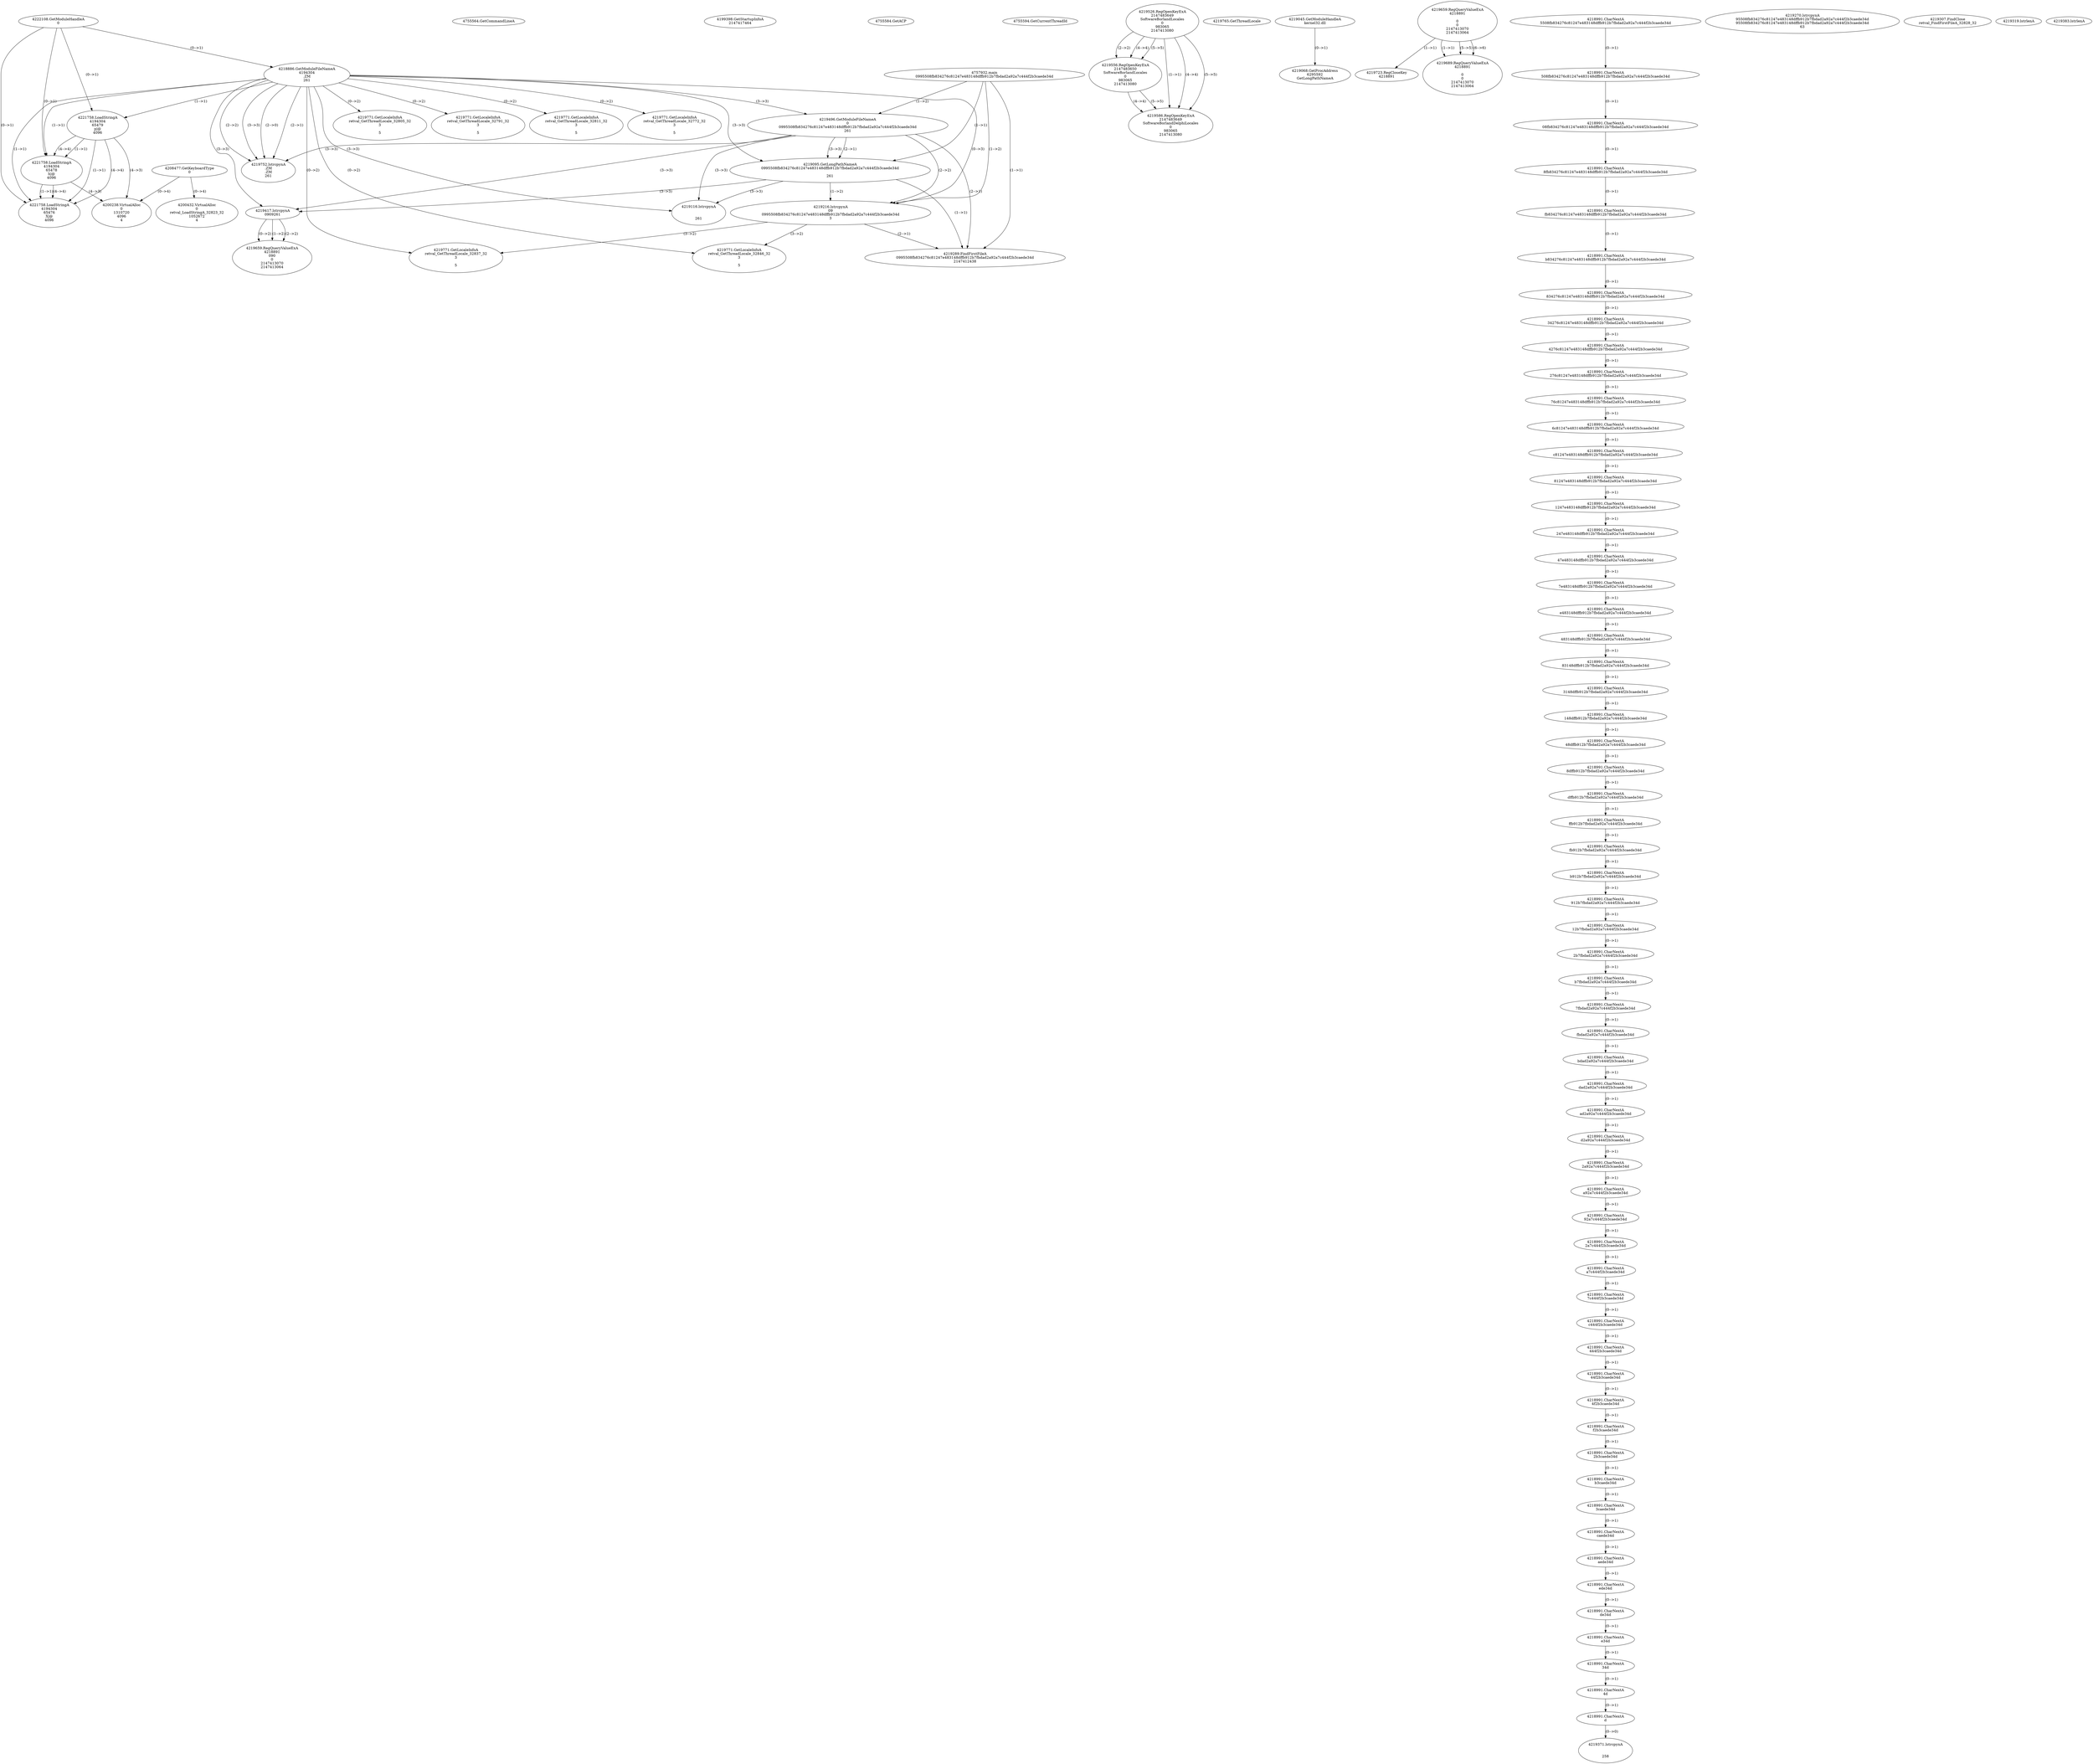 // Global SCDG with merge call
digraph {
	0 [label="4757932.main
0995508fb834276c81247e483148dffb912b7fbdad2a92a7c444f2b3caede34d"]
	1 [label="4222108.GetModuleHandleA
0"]
	2 [label="4208477.GetKeyboardType
0"]
	3 [label="4755564.GetCommandLineA
"]
	4 [label="4199398.GetStartupInfoA
2147417464"]
	5 [label="4755584.GetACP
"]
	6 [label="4755594.GetCurrentThreadId
"]
	7 [label="4218886.GetModuleFileNameA
4194304
.ZM
261"]
	1 -> 7 [label="(0-->1)"]
	8 [label="4219496.GetModuleFileNameA
0
0995508fb834276c81247e483148dffb912b7fbdad2a92a7c444f2b3caede34d
261"]
	0 -> 8 [label="(1-->2)"]
	7 -> 8 [label="(3-->3)"]
	9 [label="4219526.RegOpenKeyExA
2147483649
Software\Borland\Locales
0
983065
2147413080"]
	10 [label="4219556.RegOpenKeyExA
2147483650
Software\Borland\Locales
0
983065
2147413080"]
	9 -> 10 [label="(2-->2)"]
	9 -> 10 [label="(4-->4)"]
	9 -> 10 [label="(5-->5)"]
	11 [label="4219586.RegOpenKeyExA
2147483649
Software\Borland\Delphi\Locales
0
983065
2147413080"]
	9 -> 11 [label="(1-->1)"]
	9 -> 11 [label="(4-->4)"]
	10 -> 11 [label="(4-->4)"]
	9 -> 11 [label="(5-->5)"]
	10 -> 11 [label="(5-->5)"]
	12 [label="4219752.lstrcpynA
.ZM
.ZM
261"]
	7 -> 12 [label="(2-->1)"]
	7 -> 12 [label="(2-->2)"]
	7 -> 12 [label="(3-->3)"]
	8 -> 12 [label="(3-->3)"]
	7 -> 12 [label="(2-->0)"]
	13 [label="4219765.GetThreadLocale
"]
	14 [label="4219771.GetLocaleInfoA
retval_GetThreadLocale_32772_32
3

5"]
	7 -> 14 [label="(0-->2)"]
	15 [label="4221758.LoadStringA
4194304
65479
p|@
4096"]
	1 -> 15 [label="(0-->1)"]
	7 -> 15 [label="(1-->1)"]
	16 [label="4221758.LoadStringA
4194304
65478
h|@
4096"]
	1 -> 16 [label="(0-->1)"]
	7 -> 16 [label="(1-->1)"]
	15 -> 16 [label="(1-->1)"]
	15 -> 16 [label="(4-->4)"]
	17 [label="4221758.LoadStringA
4194304
65476
X|@
4096"]
	1 -> 17 [label="(0-->1)"]
	7 -> 17 [label="(1-->1)"]
	15 -> 17 [label="(1-->1)"]
	16 -> 17 [label="(1-->1)"]
	15 -> 17 [label="(4-->4)"]
	16 -> 17 [label="(4-->4)"]
	18 [label="4200432.VirtualAlloc
0
retval_LoadStringA_32823_32
1052672
4"]
	2 -> 18 [label="(0-->4)"]
	19 [label="4219045.GetModuleHandleA
kernel32.dll"]
	20 [label="4219068.GetProcAddress
6295592
GetLongPathNameA"]
	19 -> 20 [label="(0-->1)"]
	21 [label="4219095.GetLongPathNameA
0995508fb834276c81247e483148dffb912b7fbdad2a92a7c444f2b3caede34d

261"]
	0 -> 21 [label="(1-->1)"]
	8 -> 21 [label="(2-->1)"]
	7 -> 21 [label="(3-->3)"]
	8 -> 21 [label="(3-->3)"]
	22 [label="4219116.lstrcpynA


261"]
	7 -> 22 [label="(3-->3)"]
	8 -> 22 [label="(3-->3)"]
	21 -> 22 [label="(3-->3)"]
	23 [label="4219659.RegQueryValueExA
4218891

0
0
2147413070
2147413064"]
	24 [label="4219723.RegCloseKey
4218891"]
	23 -> 24 [label="(1-->1)"]
	25 [label="4219771.GetLocaleInfoA
retval_GetThreadLocale_32805_32
3

5"]
	7 -> 25 [label="(0-->2)"]
	26 [label="4219689.RegQueryValueExA
4218891

0
0
2147413070
2147413064"]
	23 -> 26 [label="(1-->1)"]
	23 -> 26 [label="(5-->5)"]
	23 -> 26 [label="(6-->6)"]
	27 [label="4219771.GetLocaleInfoA
retval_GetThreadLocale_32791_32
3

5"]
	7 -> 27 [label="(0-->2)"]
	28 [label="4200238.VirtualAlloc
0
1310720
4096
4"]
	15 -> 28 [label="(4-->3)"]
	16 -> 28 [label="(4-->3)"]
	2 -> 28 [label="(0-->4)"]
	29 [label="4219216.lstrcpynA
09
0995508fb834276c81247e483148dffb912b7fbdad2a92a7c444f2b3caede34d
3"]
	0 -> 29 [label="(1-->2)"]
	8 -> 29 [label="(2-->2)"]
	21 -> 29 [label="(1-->2)"]
	7 -> 29 [label="(0-->3)"]
	30 [label="4218991.CharNextA
5508fb834276c81247e483148dffb912b7fbdad2a92a7c444f2b3caede34d"]
	31 [label="4218991.CharNextA
508fb834276c81247e483148dffb912b7fbdad2a92a7c444f2b3caede34d"]
	30 -> 31 [label="(0-->1)"]
	32 [label="4218991.CharNextA
08fb834276c81247e483148dffb912b7fbdad2a92a7c444f2b3caede34d"]
	31 -> 32 [label="(0-->1)"]
	33 [label="4218991.CharNextA
8fb834276c81247e483148dffb912b7fbdad2a92a7c444f2b3caede34d"]
	32 -> 33 [label="(0-->1)"]
	34 [label="4218991.CharNextA
fb834276c81247e483148dffb912b7fbdad2a92a7c444f2b3caede34d"]
	33 -> 34 [label="(0-->1)"]
	35 [label="4218991.CharNextA
b834276c81247e483148dffb912b7fbdad2a92a7c444f2b3caede34d"]
	34 -> 35 [label="(0-->1)"]
	36 [label="4218991.CharNextA
834276c81247e483148dffb912b7fbdad2a92a7c444f2b3caede34d"]
	35 -> 36 [label="(0-->1)"]
	37 [label="4218991.CharNextA
34276c81247e483148dffb912b7fbdad2a92a7c444f2b3caede34d"]
	36 -> 37 [label="(0-->1)"]
	38 [label="4218991.CharNextA
4276c81247e483148dffb912b7fbdad2a92a7c444f2b3caede34d"]
	37 -> 38 [label="(0-->1)"]
	39 [label="4218991.CharNextA
276c81247e483148dffb912b7fbdad2a92a7c444f2b3caede34d"]
	38 -> 39 [label="(0-->1)"]
	40 [label="4218991.CharNextA
76c81247e483148dffb912b7fbdad2a92a7c444f2b3caede34d"]
	39 -> 40 [label="(0-->1)"]
	41 [label="4218991.CharNextA
6c81247e483148dffb912b7fbdad2a92a7c444f2b3caede34d"]
	40 -> 41 [label="(0-->1)"]
	42 [label="4218991.CharNextA
c81247e483148dffb912b7fbdad2a92a7c444f2b3caede34d"]
	41 -> 42 [label="(0-->1)"]
	43 [label="4218991.CharNextA
81247e483148dffb912b7fbdad2a92a7c444f2b3caede34d"]
	42 -> 43 [label="(0-->1)"]
	44 [label="4218991.CharNextA
1247e483148dffb912b7fbdad2a92a7c444f2b3caede34d"]
	43 -> 44 [label="(0-->1)"]
	45 [label="4218991.CharNextA
247e483148dffb912b7fbdad2a92a7c444f2b3caede34d"]
	44 -> 45 [label="(0-->1)"]
	46 [label="4218991.CharNextA
47e483148dffb912b7fbdad2a92a7c444f2b3caede34d"]
	45 -> 46 [label="(0-->1)"]
	47 [label="4218991.CharNextA
7e483148dffb912b7fbdad2a92a7c444f2b3caede34d"]
	46 -> 47 [label="(0-->1)"]
	48 [label="4218991.CharNextA
e483148dffb912b7fbdad2a92a7c444f2b3caede34d"]
	47 -> 48 [label="(0-->1)"]
	49 [label="4218991.CharNextA
483148dffb912b7fbdad2a92a7c444f2b3caede34d"]
	48 -> 49 [label="(0-->1)"]
	50 [label="4218991.CharNextA
83148dffb912b7fbdad2a92a7c444f2b3caede34d"]
	49 -> 50 [label="(0-->1)"]
	51 [label="4218991.CharNextA
3148dffb912b7fbdad2a92a7c444f2b3caede34d"]
	50 -> 51 [label="(0-->1)"]
	52 [label="4218991.CharNextA
148dffb912b7fbdad2a92a7c444f2b3caede34d"]
	51 -> 52 [label="(0-->1)"]
	53 [label="4218991.CharNextA
48dffb912b7fbdad2a92a7c444f2b3caede34d"]
	52 -> 53 [label="(0-->1)"]
	54 [label="4218991.CharNextA
8dffb912b7fbdad2a92a7c444f2b3caede34d"]
	53 -> 54 [label="(0-->1)"]
	55 [label="4218991.CharNextA
dffb912b7fbdad2a92a7c444f2b3caede34d"]
	54 -> 55 [label="(0-->1)"]
	56 [label="4218991.CharNextA
ffb912b7fbdad2a92a7c444f2b3caede34d"]
	55 -> 56 [label="(0-->1)"]
	57 [label="4218991.CharNextA
fb912b7fbdad2a92a7c444f2b3caede34d"]
	56 -> 57 [label="(0-->1)"]
	58 [label="4218991.CharNextA
b912b7fbdad2a92a7c444f2b3caede34d"]
	57 -> 58 [label="(0-->1)"]
	59 [label="4218991.CharNextA
912b7fbdad2a92a7c444f2b3caede34d"]
	58 -> 59 [label="(0-->1)"]
	60 [label="4218991.CharNextA
12b7fbdad2a92a7c444f2b3caede34d"]
	59 -> 60 [label="(0-->1)"]
	61 [label="4218991.CharNextA
2b7fbdad2a92a7c444f2b3caede34d"]
	60 -> 61 [label="(0-->1)"]
	62 [label="4218991.CharNextA
b7fbdad2a92a7c444f2b3caede34d"]
	61 -> 62 [label="(0-->1)"]
	63 [label="4218991.CharNextA
7fbdad2a92a7c444f2b3caede34d"]
	62 -> 63 [label="(0-->1)"]
	64 [label="4218991.CharNextA
fbdad2a92a7c444f2b3caede34d"]
	63 -> 64 [label="(0-->1)"]
	65 [label="4218991.CharNextA
bdad2a92a7c444f2b3caede34d"]
	64 -> 65 [label="(0-->1)"]
	66 [label="4218991.CharNextA
dad2a92a7c444f2b3caede34d"]
	65 -> 66 [label="(0-->1)"]
	67 [label="4218991.CharNextA
ad2a92a7c444f2b3caede34d"]
	66 -> 67 [label="(0-->1)"]
	68 [label="4218991.CharNextA
d2a92a7c444f2b3caede34d"]
	67 -> 68 [label="(0-->1)"]
	69 [label="4218991.CharNextA
2a92a7c444f2b3caede34d"]
	68 -> 69 [label="(0-->1)"]
	70 [label="4218991.CharNextA
a92a7c444f2b3caede34d"]
	69 -> 70 [label="(0-->1)"]
	71 [label="4218991.CharNextA
92a7c444f2b3caede34d"]
	70 -> 71 [label="(0-->1)"]
	72 [label="4218991.CharNextA
2a7c444f2b3caede34d"]
	71 -> 72 [label="(0-->1)"]
	73 [label="4218991.CharNextA
a7c444f2b3caede34d"]
	72 -> 73 [label="(0-->1)"]
	74 [label="4218991.CharNextA
7c444f2b3caede34d"]
	73 -> 74 [label="(0-->1)"]
	75 [label="4218991.CharNextA
c444f2b3caede34d"]
	74 -> 75 [label="(0-->1)"]
	76 [label="4218991.CharNextA
444f2b3caede34d"]
	75 -> 76 [label="(0-->1)"]
	77 [label="4218991.CharNextA
44f2b3caede34d"]
	76 -> 77 [label="(0-->1)"]
	78 [label="4218991.CharNextA
4f2b3caede34d"]
	77 -> 78 [label="(0-->1)"]
	79 [label="4218991.CharNextA
f2b3caede34d"]
	78 -> 79 [label="(0-->1)"]
	80 [label="4218991.CharNextA
2b3caede34d"]
	79 -> 80 [label="(0-->1)"]
	81 [label="4218991.CharNextA
b3caede34d"]
	80 -> 81 [label="(0-->1)"]
	82 [label="4218991.CharNextA
3caede34d"]
	81 -> 82 [label="(0-->1)"]
	83 [label="4218991.CharNextA
caede34d"]
	82 -> 83 [label="(0-->1)"]
	84 [label="4218991.CharNextA
aede34d"]
	83 -> 84 [label="(0-->1)"]
	85 [label="4218991.CharNextA
ede34d"]
	84 -> 85 [label="(0-->1)"]
	86 [label="4218991.CharNextA
de34d"]
	85 -> 86 [label="(0-->1)"]
	87 [label="4218991.CharNextA
e34d"]
	86 -> 87 [label="(0-->1)"]
	88 [label="4218991.CharNextA
34d"]
	87 -> 88 [label="(0-->1)"]
	89 [label="4218991.CharNextA
4d"]
	88 -> 89 [label="(0-->1)"]
	90 [label="4218991.CharNextA
d"]
	89 -> 90 [label="(0-->1)"]
	91 [label="4219270.lstrcpynA
95508fb834276c81247e483148dffb912b7fbdad2a92a7c444f2b3caede34d
95508fb834276c81247e483148dffb912b7fbdad2a92a7c444f2b3caede34d
63"]
	92 [label="4219289.FindFirstFileA
0995508fb834276c81247e483148dffb912b7fbdad2a92a7c444f2b3caede34d
2147412438"]
	0 -> 92 [label="(1-->1)"]
	8 -> 92 [label="(2-->1)"]
	21 -> 92 [label="(1-->1)"]
	29 -> 92 [label="(2-->1)"]
	93 [label="4219307.FindClose
retval_FindFirstFileA_32828_32"]
	94 [label="4219319.lstrlenA
"]
	95 [label="4219371.lstrcpynA


258"]
	90 -> 95 [label="(0-->0)"]
	96 [label="4219383.lstrlenA
"]
	97 [label="4219417.lstrcpynA
09\
09\
261"]
	7 -> 97 [label="(3-->3)"]
	8 -> 97 [label="(3-->3)"]
	21 -> 97 [label="(3-->3)"]
	98 [label="4219659.RegQueryValueExA
4218891
09\
0
0
2147413070
2147413064"]
	97 -> 98 [label="(1-->2)"]
	97 -> 98 [label="(2-->2)"]
	97 -> 98 [label="(0-->2)"]
	99 [label="4219771.GetLocaleInfoA
retval_GetThreadLocale_32837_32
3

5"]
	7 -> 99 [label="(0-->2)"]
	29 -> 99 [label="(3-->2)"]
	100 [label="4219771.GetLocaleInfoA
retval_GetThreadLocale_32846_32
3

5"]
	7 -> 100 [label="(0-->2)"]
	29 -> 100 [label="(3-->2)"]
	101 [label="4219771.GetLocaleInfoA
retval_GetThreadLocale_32811_32
3

5"]
	7 -> 101 [label="(0-->2)"]
}
